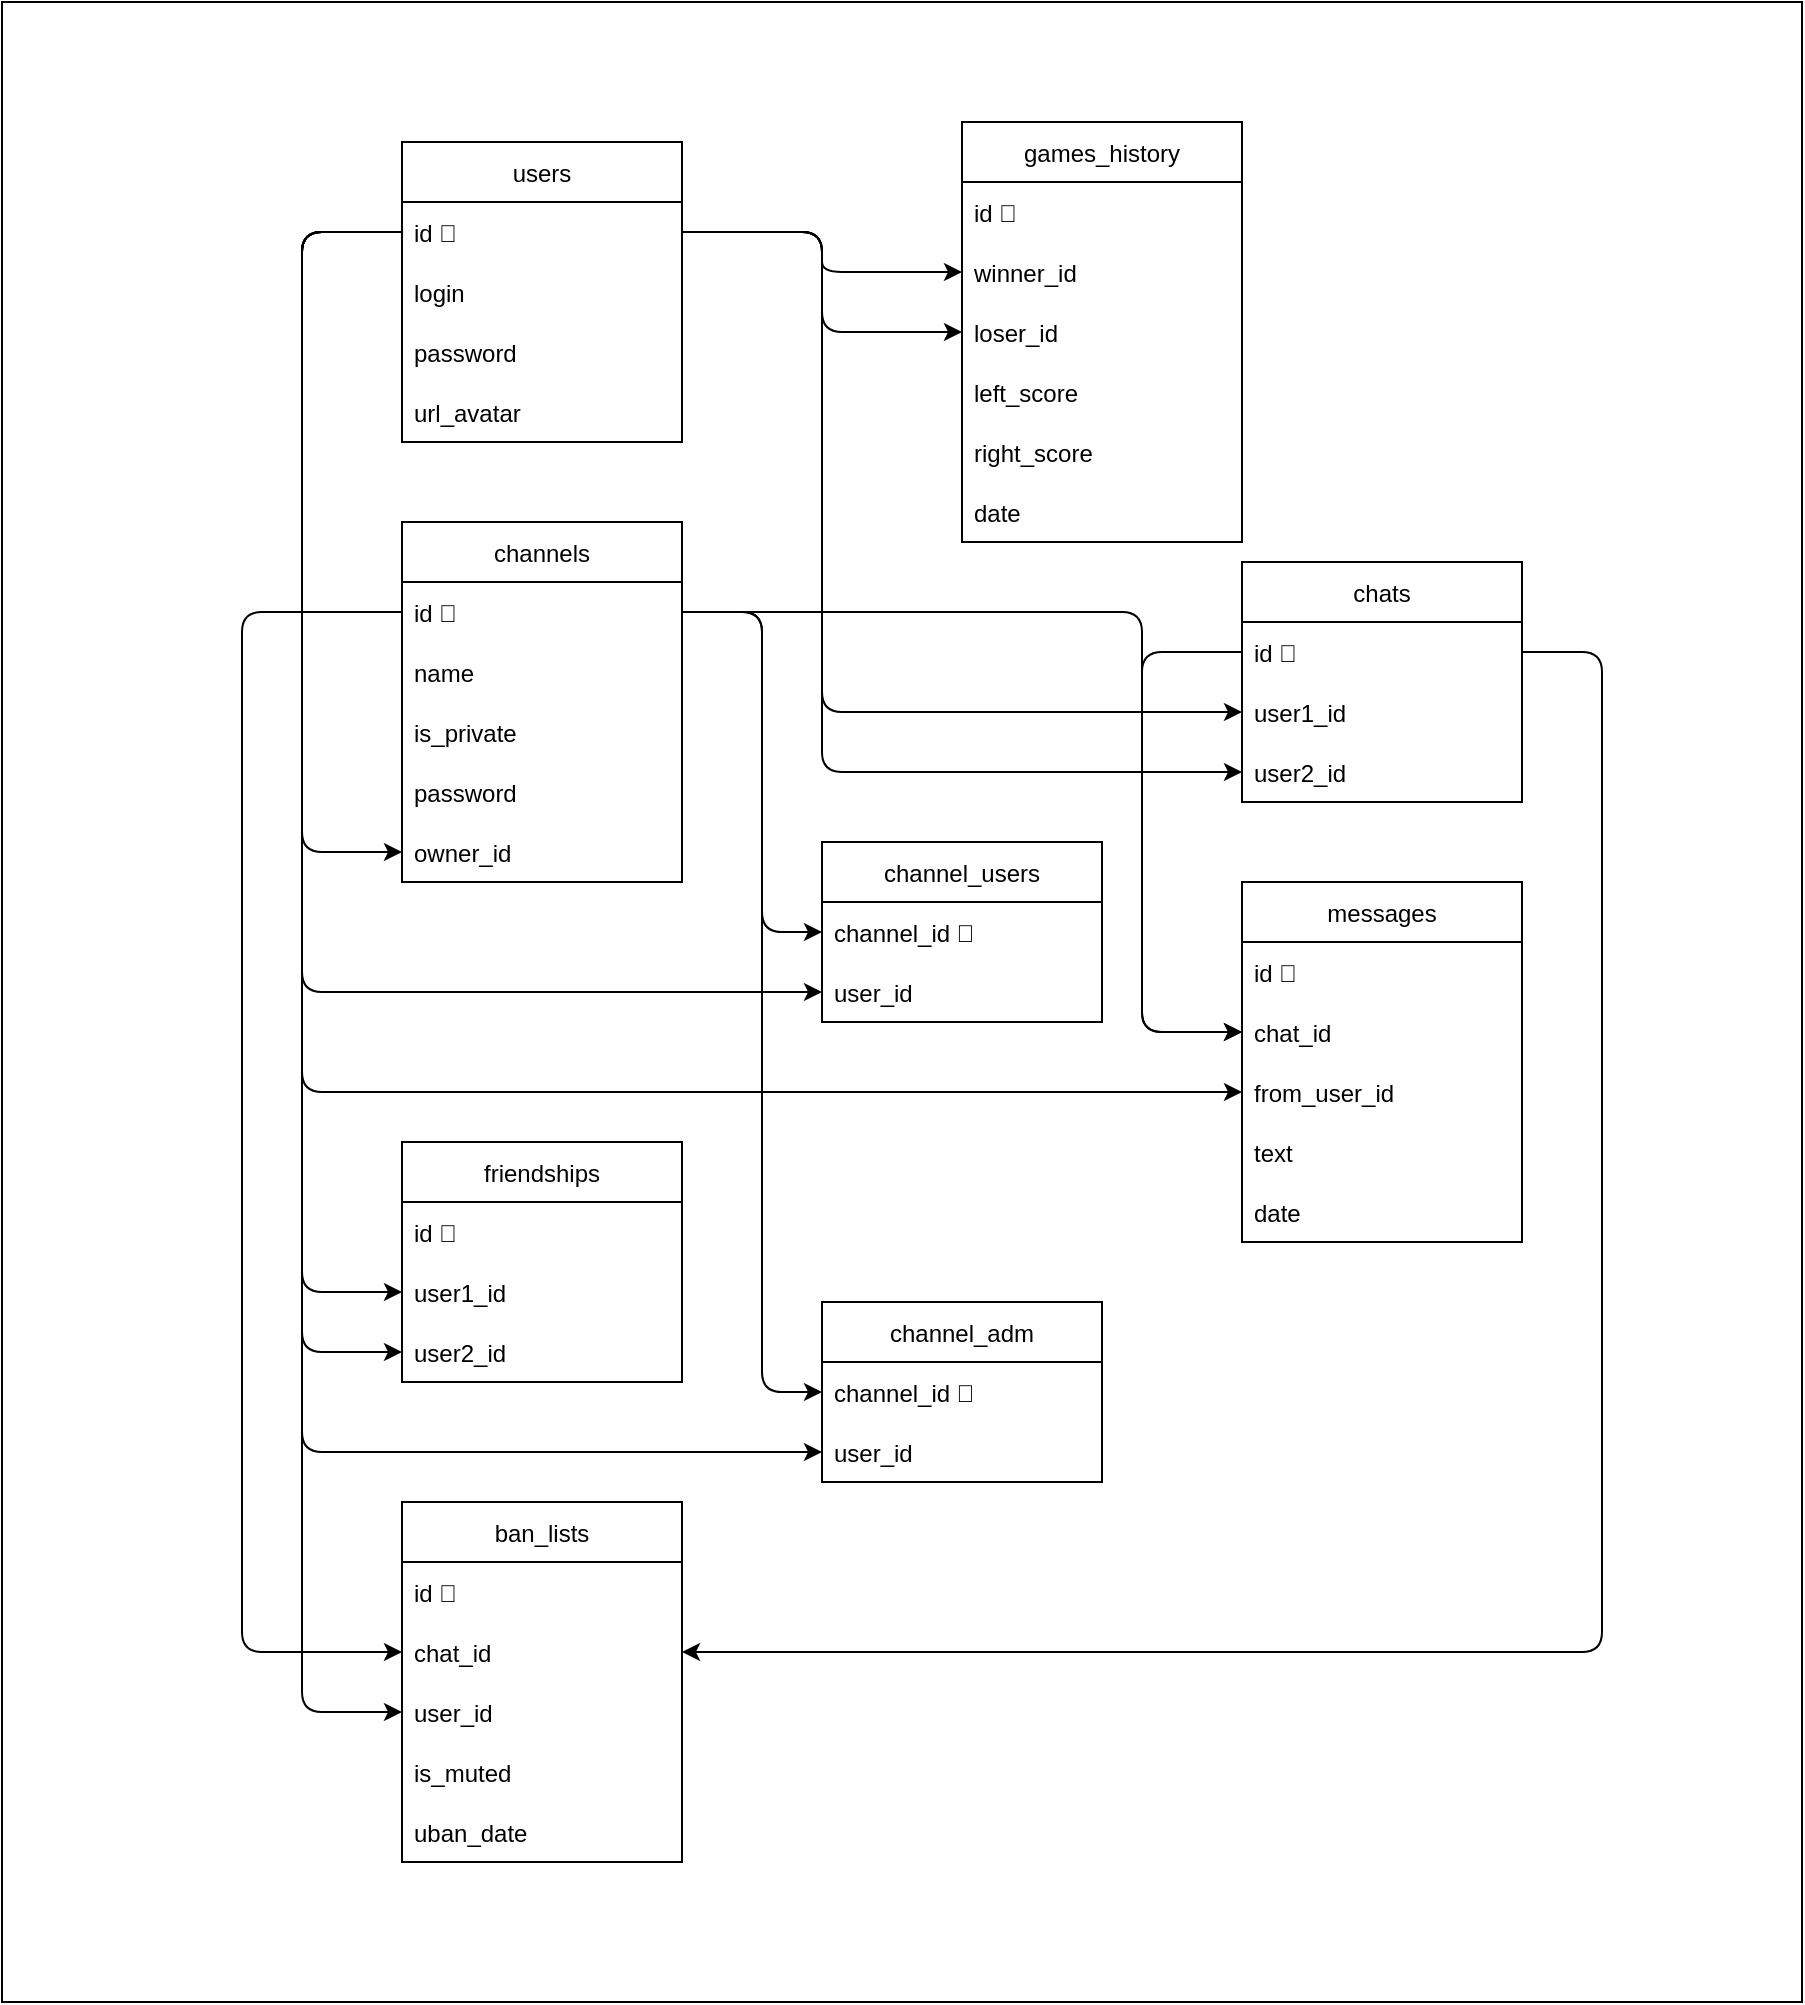 <mxfile version="15.6.2" type="device"><diagram id="-Gl8WdVDlDK7iqpGkpo0" name="Page-1"><mxGraphModel dx="2521" dy="1136" grid="1" gridSize="10" guides="1" tooltips="1" connect="1" arrows="1" fold="1" page="1" pageScale="1" pageWidth="827" pageHeight="1169" math="0" shadow="0"><root><mxCell id="0"/><mxCell id="1" parent="0"/><mxCell id="L-7FkWpCJuKyx8RhaixG-74" value="" style="rounded=0;whiteSpace=wrap;html=1;" parent="1" vertex="1"><mxGeometry x="-10" y="360" width="900" height="1000" as="geometry"/></mxCell><mxCell id="L-7FkWpCJuKyx8RhaixG-1" value="users" style="swimlane;fontStyle=0;childLayout=stackLayout;horizontal=1;startSize=30;horizontalStack=0;resizeParent=1;resizeParentMax=0;resizeLast=0;collapsible=1;marginBottom=0;" parent="1" vertex="1"><mxGeometry x="190" y="430" width="140" height="150" as="geometry"/></mxCell><mxCell id="L-7FkWpCJuKyx8RhaixG-2" value="id 🔑" style="text;strokeColor=none;fillColor=none;align=left;verticalAlign=middle;spacingLeft=4;spacingRight=4;overflow=hidden;points=[[0,0.5],[1,0.5]];portConstraint=eastwest;rotatable=0;" parent="L-7FkWpCJuKyx8RhaixG-1" vertex="1"><mxGeometry y="30" width="140" height="30" as="geometry"/></mxCell><mxCell id="L-7FkWpCJuKyx8RhaixG-3" value="login" style="text;strokeColor=none;fillColor=none;align=left;verticalAlign=middle;spacingLeft=4;spacingRight=4;overflow=hidden;points=[[0,0.5],[1,0.5]];portConstraint=eastwest;rotatable=0;" parent="L-7FkWpCJuKyx8RhaixG-1" vertex="1"><mxGeometry y="60" width="140" height="30" as="geometry"/></mxCell><mxCell id="L-7FkWpCJuKyx8RhaixG-22" value="password" style="text;strokeColor=none;fillColor=none;align=left;verticalAlign=middle;spacingLeft=4;spacingRight=4;overflow=hidden;points=[[0,0.5],[1,0.5]];portConstraint=eastwest;rotatable=0;" parent="L-7FkWpCJuKyx8RhaixG-1" vertex="1"><mxGeometry y="90" width="140" height="30" as="geometry"/></mxCell><mxCell id="L-7FkWpCJuKyx8RhaixG-4" value="url_avatar" style="text;strokeColor=none;fillColor=none;align=left;verticalAlign=middle;spacingLeft=4;spacingRight=4;overflow=hidden;points=[[0,0.5],[1,0.5]];portConstraint=eastwest;rotatable=0;" parent="L-7FkWpCJuKyx8RhaixG-1" vertex="1"><mxGeometry y="120" width="140" height="30" as="geometry"/></mxCell><mxCell id="L-7FkWpCJuKyx8RhaixG-5" value="games_history" style="swimlane;fontStyle=0;childLayout=stackLayout;horizontal=1;startSize=30;horizontalStack=0;resizeParent=1;resizeParentMax=0;resizeLast=0;collapsible=1;marginBottom=0;" parent="1" vertex="1"><mxGeometry x="470" y="420" width="140" height="210" as="geometry"/></mxCell><mxCell id="L-7FkWpCJuKyx8RhaixG-6" value="id 🔑" style="text;strokeColor=none;fillColor=none;align=left;verticalAlign=middle;spacingLeft=4;spacingRight=4;overflow=hidden;points=[[0,0.5],[1,0.5]];portConstraint=eastwest;rotatable=0;" parent="L-7FkWpCJuKyx8RhaixG-5" vertex="1"><mxGeometry y="30" width="140" height="30" as="geometry"/></mxCell><mxCell id="L-7FkWpCJuKyx8RhaixG-7" value="winner_id" style="text;strokeColor=none;fillColor=none;align=left;verticalAlign=middle;spacingLeft=4;spacingRight=4;overflow=hidden;points=[[0,0.5],[1,0.5]];portConstraint=eastwest;rotatable=0;" parent="L-7FkWpCJuKyx8RhaixG-5" vertex="1"><mxGeometry y="60" width="140" height="30" as="geometry"/></mxCell><mxCell id="L-7FkWpCJuKyx8RhaixG-8" value="loser_id" style="text;strokeColor=none;fillColor=none;align=left;verticalAlign=middle;spacingLeft=4;spacingRight=4;overflow=hidden;points=[[0,0.5],[1,0.5]];portConstraint=eastwest;rotatable=0;" parent="L-7FkWpCJuKyx8RhaixG-5" vertex="1"><mxGeometry y="90" width="140" height="30" as="geometry"/></mxCell><mxCell id="2t47o7vUK4boFQ_LoqOg-1" value="left_score" style="text;strokeColor=none;fillColor=none;align=left;verticalAlign=middle;spacingLeft=4;spacingRight=4;overflow=hidden;points=[[0,0.5],[1,0.5]];portConstraint=eastwest;rotatable=0;" vertex="1" parent="L-7FkWpCJuKyx8RhaixG-5"><mxGeometry y="120" width="140" height="30" as="geometry"/></mxCell><mxCell id="2t47o7vUK4boFQ_LoqOg-2" value="right_score" style="text;strokeColor=none;fillColor=none;align=left;verticalAlign=middle;spacingLeft=4;spacingRight=4;overflow=hidden;points=[[0,0.5],[1,0.5]];portConstraint=eastwest;rotatable=0;" vertex="1" parent="L-7FkWpCJuKyx8RhaixG-5"><mxGeometry y="150" width="140" height="30" as="geometry"/></mxCell><mxCell id="L-7FkWpCJuKyx8RhaixG-10" value="date" style="text;strokeColor=none;fillColor=none;align=left;verticalAlign=middle;spacingLeft=4;spacingRight=4;overflow=hidden;points=[[0,0.5],[1,0.5]];portConstraint=eastwest;rotatable=0;" parent="L-7FkWpCJuKyx8RhaixG-5" vertex="1"><mxGeometry y="180" width="140" height="30" as="geometry"/></mxCell><mxCell id="L-7FkWpCJuKyx8RhaixG-14" value="" style="endArrow=classic;html=1;rounded=1;exitX=1;exitY=0.5;exitDx=0;exitDy=0;entryX=0;entryY=0.5;entryDx=0;entryDy=0;" parent="1" source="L-7FkWpCJuKyx8RhaixG-2" target="L-7FkWpCJuKyx8RhaixG-7" edge="1"><mxGeometry width="50" height="50" relative="1" as="geometry"><mxPoint x="410" y="560" as="sourcePoint"/><mxPoint x="460" y="510" as="targetPoint"/><Array as="points"><mxPoint x="400" y="475"/><mxPoint x="400" y="495"/></Array></mxGeometry></mxCell><mxCell id="L-7FkWpCJuKyx8RhaixG-15" value="" style="endArrow=classic;html=1;rounded=1;exitX=1;exitY=0.5;exitDx=0;exitDy=0;entryX=0;entryY=0.5;entryDx=0;entryDy=0;" parent="1" source="L-7FkWpCJuKyx8RhaixG-2" target="L-7FkWpCJuKyx8RhaixG-8" edge="1"><mxGeometry width="50" height="50" relative="1" as="geometry"><mxPoint x="340" y="485" as="sourcePoint"/><mxPoint x="480" y="515" as="targetPoint"/><Array as="points"><mxPoint x="400" y="475"/><mxPoint x="400" y="525"/></Array></mxGeometry></mxCell><mxCell id="L-7FkWpCJuKyx8RhaixG-17" value="channels" style="swimlane;fontStyle=0;childLayout=stackLayout;horizontal=1;startSize=30;horizontalStack=0;resizeParent=1;resizeParentMax=0;resizeLast=0;collapsible=1;marginBottom=0;" parent="1" vertex="1"><mxGeometry x="190" y="620" width="140" height="180" as="geometry"/></mxCell><mxCell id="L-7FkWpCJuKyx8RhaixG-18" value="id 🔑" style="text;strokeColor=none;fillColor=none;align=left;verticalAlign=middle;spacingLeft=4;spacingRight=4;overflow=hidden;points=[[0,0.5],[1,0.5]];portConstraint=eastwest;rotatable=0;" parent="L-7FkWpCJuKyx8RhaixG-17" vertex="1"><mxGeometry y="30" width="140" height="30" as="geometry"/></mxCell><mxCell id="L-7FkWpCJuKyx8RhaixG-19" value="name" style="text;strokeColor=none;fillColor=none;align=left;verticalAlign=middle;spacingLeft=4;spacingRight=4;overflow=hidden;points=[[0,0.5],[1,0.5]];portConstraint=eastwest;rotatable=0;" parent="L-7FkWpCJuKyx8RhaixG-17" vertex="1"><mxGeometry y="60" width="140" height="30" as="geometry"/></mxCell><mxCell id="L-7FkWpCJuKyx8RhaixG-20" value="is_private" style="text;strokeColor=none;fillColor=none;align=left;verticalAlign=middle;spacingLeft=4;spacingRight=4;overflow=hidden;points=[[0,0.5],[1,0.5]];portConstraint=eastwest;rotatable=0;" parent="L-7FkWpCJuKyx8RhaixG-17" vertex="1"><mxGeometry y="90" width="140" height="30" as="geometry"/></mxCell><mxCell id="L-7FkWpCJuKyx8RhaixG-23" value="password" style="text;strokeColor=none;fillColor=none;align=left;verticalAlign=middle;spacingLeft=4;spacingRight=4;overflow=hidden;points=[[0,0.5],[1,0.5]];portConstraint=eastwest;rotatable=0;" parent="L-7FkWpCJuKyx8RhaixG-17" vertex="1"><mxGeometry y="120" width="140" height="30" as="geometry"/></mxCell><mxCell id="L-7FkWpCJuKyx8RhaixG-28" value="owner_id" style="text;strokeColor=none;fillColor=none;align=left;verticalAlign=middle;spacingLeft=4;spacingRight=4;overflow=hidden;points=[[0,0.5],[1,0.5]];portConstraint=eastwest;rotatable=0;" parent="L-7FkWpCJuKyx8RhaixG-17" vertex="1"><mxGeometry y="150" width="140" height="30" as="geometry"/></mxCell><mxCell id="L-7FkWpCJuKyx8RhaixG-24" value="channel_users" style="swimlane;fontStyle=0;childLayout=stackLayout;horizontal=1;startSize=30;horizontalStack=0;resizeParent=1;resizeParentMax=0;resizeLast=0;collapsible=1;marginBottom=0;" parent="1" vertex="1"><mxGeometry x="400" y="780" width="140" height="90" as="geometry"/></mxCell><mxCell id="L-7FkWpCJuKyx8RhaixG-25" value="channel_id 🔑" style="text;strokeColor=none;fillColor=none;align=left;verticalAlign=middle;spacingLeft=4;spacingRight=4;overflow=hidden;points=[[0,0.5],[1,0.5]];portConstraint=eastwest;rotatable=0;" parent="L-7FkWpCJuKyx8RhaixG-24" vertex="1"><mxGeometry y="30" width="140" height="30" as="geometry"/></mxCell><mxCell id="L-7FkWpCJuKyx8RhaixG-26" value="user_id" style="text;strokeColor=none;fillColor=none;align=left;verticalAlign=middle;spacingLeft=4;spacingRight=4;overflow=hidden;points=[[0,0.5],[1,0.5]];portConstraint=eastwest;rotatable=0;" parent="L-7FkWpCJuKyx8RhaixG-24" vertex="1"><mxGeometry y="60" width="140" height="30" as="geometry"/></mxCell><mxCell id="L-7FkWpCJuKyx8RhaixG-29" value="" style="endArrow=classic;html=1;rounded=1;exitX=0;exitY=0.5;exitDx=0;exitDy=0;entryX=0;entryY=0.5;entryDx=0;entryDy=0;" parent="1" source="L-7FkWpCJuKyx8RhaixG-2" target="L-7FkWpCJuKyx8RhaixG-28" edge="1"><mxGeometry width="50" height="50" relative="1" as="geometry"><mxPoint x="340" y="485" as="sourcePoint"/><mxPoint x="480" y="575" as="targetPoint"/><Array as="points"><mxPoint x="140" y="475"/><mxPoint x="140" y="785"/></Array></mxGeometry></mxCell><mxCell id="L-7FkWpCJuKyx8RhaixG-30" value="" style="endArrow=classic;html=1;rounded=1;exitX=1;exitY=0.5;exitDx=0;exitDy=0;entryX=0;entryY=0.5;entryDx=0;entryDy=0;" parent="1" source="L-7FkWpCJuKyx8RhaixG-18" target="L-7FkWpCJuKyx8RhaixG-25" edge="1"><mxGeometry width="50" height="50" relative="1" as="geometry"><mxPoint x="200" y="485" as="sourcePoint"/><mxPoint x="200" y="875" as="targetPoint"/><Array as="points"><mxPoint x="370" y="665"/><mxPoint x="370" y="825"/></Array></mxGeometry></mxCell><mxCell id="L-7FkWpCJuKyx8RhaixG-34" value="" style="endArrow=classic;html=1;rounded=1;exitX=0;exitY=0.5;exitDx=0;exitDy=0;entryX=0;entryY=0.5;entryDx=0;entryDy=0;" parent="1" source="L-7FkWpCJuKyx8RhaixG-2" target="L-7FkWpCJuKyx8RhaixG-26" edge="1"><mxGeometry width="50" height="50" relative="1" as="geometry"><mxPoint x="200" y="485" as="sourcePoint"/><mxPoint x="200" y="875" as="targetPoint"/><Array as="points"><mxPoint x="140" y="475"/><mxPoint x="140" y="855"/></Array></mxGeometry></mxCell><mxCell id="L-7FkWpCJuKyx8RhaixG-35" value="messages" style="swimlane;fontStyle=0;childLayout=stackLayout;horizontal=1;startSize=30;horizontalStack=0;resizeParent=1;resizeParentMax=0;resizeLast=0;collapsible=1;marginBottom=0;" parent="1" vertex="1"><mxGeometry x="610" y="800" width="140" height="180" as="geometry"/></mxCell><mxCell id="L-7FkWpCJuKyx8RhaixG-36" value="id 🔑" style="text;strokeColor=none;fillColor=none;align=left;verticalAlign=middle;spacingLeft=4;spacingRight=4;overflow=hidden;points=[[0,0.5],[1,0.5]];portConstraint=eastwest;rotatable=0;" parent="L-7FkWpCJuKyx8RhaixG-35" vertex="1"><mxGeometry y="30" width="140" height="30" as="geometry"/></mxCell><mxCell id="L-7FkWpCJuKyx8RhaixG-37" value="chat_id" style="text;strokeColor=none;fillColor=none;align=left;verticalAlign=middle;spacingLeft=4;spacingRight=4;overflow=hidden;points=[[0,0.5],[1,0.5]];portConstraint=eastwest;rotatable=0;" parent="L-7FkWpCJuKyx8RhaixG-35" vertex="1"><mxGeometry y="60" width="140" height="30" as="geometry"/></mxCell><mxCell id="L-7FkWpCJuKyx8RhaixG-40" value="from_user_id" style="text;strokeColor=none;fillColor=none;align=left;verticalAlign=middle;spacingLeft=4;spacingRight=4;overflow=hidden;points=[[0,0.5],[1,0.5]];portConstraint=eastwest;rotatable=0;" parent="L-7FkWpCJuKyx8RhaixG-35" vertex="1"><mxGeometry y="90" width="140" height="30" as="geometry"/></mxCell><mxCell id="L-7FkWpCJuKyx8RhaixG-38" value="text" style="text;strokeColor=none;fillColor=none;align=left;verticalAlign=middle;spacingLeft=4;spacingRight=4;overflow=hidden;points=[[0,0.5],[1,0.5]];portConstraint=eastwest;rotatable=0;" parent="L-7FkWpCJuKyx8RhaixG-35" vertex="1"><mxGeometry y="120" width="140" height="30" as="geometry"/></mxCell><mxCell id="L-7FkWpCJuKyx8RhaixG-39" value="date" style="text;strokeColor=none;fillColor=none;align=left;verticalAlign=middle;spacingLeft=4;spacingRight=4;overflow=hidden;points=[[0,0.5],[1,0.5]];portConstraint=eastwest;rotatable=0;" parent="L-7FkWpCJuKyx8RhaixG-35" vertex="1"><mxGeometry y="150" width="140" height="30" as="geometry"/></mxCell><mxCell id="L-7FkWpCJuKyx8RhaixG-42" value="" style="endArrow=classic;html=1;rounded=1;exitX=0;exitY=0.5;exitDx=0;exitDy=0;entryX=0;entryY=0.5;entryDx=0;entryDy=0;" parent="1" source="L-7FkWpCJuKyx8RhaixG-2" target="L-7FkWpCJuKyx8RhaixG-40" edge="1"><mxGeometry width="50" height="50" relative="1" as="geometry"><mxPoint x="200" y="485" as="sourcePoint"/><mxPoint x="410" y="865" as="targetPoint"/><Array as="points"><mxPoint x="140" y="475"/><mxPoint x="140" y="905"/></Array></mxGeometry></mxCell><mxCell id="L-7FkWpCJuKyx8RhaixG-43" value="chats" style="swimlane;fontStyle=0;childLayout=stackLayout;horizontal=1;startSize=30;horizontalStack=0;resizeParent=1;resizeParentMax=0;resizeLast=0;collapsible=1;marginBottom=0;" parent="1" vertex="1"><mxGeometry x="610" y="640" width="140" height="120" as="geometry"/></mxCell><mxCell id="L-7FkWpCJuKyx8RhaixG-44" value="id 🔑" style="text;strokeColor=none;fillColor=none;align=left;verticalAlign=middle;spacingLeft=4;spacingRight=4;overflow=hidden;points=[[0,0.5],[1,0.5]];portConstraint=eastwest;rotatable=0;" parent="L-7FkWpCJuKyx8RhaixG-43" vertex="1"><mxGeometry y="30" width="140" height="30" as="geometry"/></mxCell><mxCell id="L-7FkWpCJuKyx8RhaixG-45" value="user1_id" style="text;strokeColor=none;fillColor=none;align=left;verticalAlign=middle;spacingLeft=4;spacingRight=4;overflow=hidden;points=[[0,0.5],[1,0.5]];portConstraint=eastwest;rotatable=0;" parent="L-7FkWpCJuKyx8RhaixG-43" vertex="1"><mxGeometry y="60" width="140" height="30" as="geometry"/></mxCell><mxCell id="L-7FkWpCJuKyx8RhaixG-46" value="user2_id" style="text;strokeColor=none;fillColor=none;align=left;verticalAlign=middle;spacingLeft=4;spacingRight=4;overflow=hidden;points=[[0,0.5],[1,0.5]];portConstraint=eastwest;rotatable=0;" parent="L-7FkWpCJuKyx8RhaixG-43" vertex="1"><mxGeometry y="90" width="140" height="30" as="geometry"/></mxCell><mxCell id="L-7FkWpCJuKyx8RhaixG-47" value="friendships" style="swimlane;fontStyle=0;childLayout=stackLayout;horizontal=1;startSize=30;horizontalStack=0;resizeParent=1;resizeParentMax=0;resizeLast=0;collapsible=1;marginBottom=0;" parent="1" vertex="1"><mxGeometry x="190" y="930" width="140" height="120" as="geometry"/></mxCell><mxCell id="L-7FkWpCJuKyx8RhaixG-49" value="id 🔑" style="text;strokeColor=none;fillColor=none;align=left;verticalAlign=middle;spacingLeft=4;spacingRight=4;overflow=hidden;points=[[0,0.5],[1,0.5]];portConstraint=eastwest;rotatable=0;" parent="L-7FkWpCJuKyx8RhaixG-47" vertex="1"><mxGeometry y="30" width="140" height="30" as="geometry"/></mxCell><mxCell id="L-7FkWpCJuKyx8RhaixG-50" value="user1_id" style="text;strokeColor=none;fillColor=none;align=left;verticalAlign=middle;spacingLeft=4;spacingRight=4;overflow=hidden;points=[[0,0.5],[1,0.5]];portConstraint=eastwest;rotatable=0;" parent="L-7FkWpCJuKyx8RhaixG-47" vertex="1"><mxGeometry y="60" width="140" height="30" as="geometry"/></mxCell><mxCell id="L-7FkWpCJuKyx8RhaixG-51" value="user2_id" style="text;strokeColor=none;fillColor=none;align=left;verticalAlign=middle;spacingLeft=4;spacingRight=4;overflow=hidden;points=[[0,0.5],[1,0.5]];portConstraint=eastwest;rotatable=0;" parent="L-7FkWpCJuKyx8RhaixG-47" vertex="1"><mxGeometry y="90" width="140" height="30" as="geometry"/></mxCell><mxCell id="L-7FkWpCJuKyx8RhaixG-52" value="" style="endArrow=classic;html=1;rounded=1;exitX=0;exitY=0.5;exitDx=0;exitDy=0;entryX=0;entryY=0.5;entryDx=0;entryDy=0;" parent="1" source="L-7FkWpCJuKyx8RhaixG-2" target="L-7FkWpCJuKyx8RhaixG-50" edge="1"><mxGeometry width="50" height="50" relative="1" as="geometry"><mxPoint x="200" y="485" as="sourcePoint"/><mxPoint x="620" y="915" as="targetPoint"/><Array as="points"><mxPoint x="140" y="475"/><mxPoint x="140" y="1005"/></Array></mxGeometry></mxCell><mxCell id="L-7FkWpCJuKyx8RhaixG-53" value="" style="endArrow=classic;html=1;rounded=1;exitX=0;exitY=0.5;exitDx=0;exitDy=0;entryX=0;entryY=0.5;entryDx=0;entryDy=0;" parent="1" source="L-7FkWpCJuKyx8RhaixG-2" target="L-7FkWpCJuKyx8RhaixG-51" edge="1"><mxGeometry width="50" height="50" relative="1" as="geometry"><mxPoint x="200" y="485" as="sourcePoint"/><mxPoint x="200" y="1015" as="targetPoint"/><Array as="points"><mxPoint x="140" y="475"/><mxPoint x="140" y="1035"/></Array></mxGeometry></mxCell><mxCell id="L-7FkWpCJuKyx8RhaixG-54" value="channel_adm" style="swimlane;fontStyle=0;childLayout=stackLayout;horizontal=1;startSize=30;horizontalStack=0;resizeParent=1;resizeParentMax=0;resizeLast=0;collapsible=1;marginBottom=0;" parent="1" vertex="1"><mxGeometry x="400" y="1010" width="140" height="90" as="geometry"/></mxCell><mxCell id="L-7FkWpCJuKyx8RhaixG-55" value="channel_id 🔑" style="text;strokeColor=none;fillColor=none;align=left;verticalAlign=middle;spacingLeft=4;spacingRight=4;overflow=hidden;points=[[0,0.5],[1,0.5]];portConstraint=eastwest;rotatable=0;" parent="L-7FkWpCJuKyx8RhaixG-54" vertex="1"><mxGeometry y="30" width="140" height="30" as="geometry"/></mxCell><mxCell id="L-7FkWpCJuKyx8RhaixG-56" value="user_id" style="text;strokeColor=none;fillColor=none;align=left;verticalAlign=middle;spacingLeft=4;spacingRight=4;overflow=hidden;points=[[0,0.5],[1,0.5]];portConstraint=eastwest;rotatable=0;" parent="L-7FkWpCJuKyx8RhaixG-54" vertex="1"><mxGeometry y="60" width="140" height="30" as="geometry"/></mxCell><mxCell id="L-7FkWpCJuKyx8RhaixG-58" value="" style="endArrow=classic;html=1;rounded=1;exitX=0;exitY=0.5;exitDx=0;exitDy=0;entryX=0;entryY=0.5;entryDx=0;entryDy=0;" parent="1" source="L-7FkWpCJuKyx8RhaixG-2" target="L-7FkWpCJuKyx8RhaixG-56" edge="1"><mxGeometry width="50" height="50" relative="1" as="geometry"><mxPoint x="200" y="485" as="sourcePoint"/><mxPoint x="200" y="1045" as="targetPoint"/><Array as="points"><mxPoint x="140" y="475"/><mxPoint x="140" y="1085"/></Array></mxGeometry></mxCell><mxCell id="L-7FkWpCJuKyx8RhaixG-59" value="" style="endArrow=classic;html=1;rounded=1;exitX=1;exitY=0.5;exitDx=0;exitDy=0;entryX=0;entryY=0.5;entryDx=0;entryDy=0;" parent="1" source="L-7FkWpCJuKyx8RhaixG-18" target="L-7FkWpCJuKyx8RhaixG-55" edge="1"><mxGeometry width="50" height="50" relative="1" as="geometry"><mxPoint x="340" y="675" as="sourcePoint"/><mxPoint x="410" y="835" as="targetPoint"/><Array as="points"><mxPoint x="370" y="665"/><mxPoint x="370" y="1055"/></Array></mxGeometry></mxCell><mxCell id="L-7FkWpCJuKyx8RhaixG-61" value="" style="endArrow=classic;html=1;rounded=1;exitX=1;exitY=0.5;exitDx=0;exitDy=0;entryX=0;entryY=0.5;entryDx=0;entryDy=0;" parent="1" source="L-7FkWpCJuKyx8RhaixG-18" target="L-7FkWpCJuKyx8RhaixG-37" edge="1"><mxGeometry width="50" height="50" relative="1" as="geometry"><mxPoint x="340" y="675" as="sourcePoint"/><mxPoint x="410" y="1065" as="targetPoint"/><Array as="points"><mxPoint x="370" y="665"/><mxPoint x="560" y="665"/><mxPoint x="560" y="875"/></Array></mxGeometry></mxCell><mxCell id="L-7FkWpCJuKyx8RhaixG-62" value="" style="endArrow=classic;html=1;rounded=1;exitX=0;exitY=0.5;exitDx=0;exitDy=0;entryX=0;entryY=0.5;entryDx=0;entryDy=0;" parent="1" source="L-7FkWpCJuKyx8RhaixG-44" target="L-7FkWpCJuKyx8RhaixG-37" edge="1"><mxGeometry width="50" height="50" relative="1" as="geometry"><mxPoint x="340" y="675" as="sourcePoint"/><mxPoint x="620" y="885" as="targetPoint"/><Array as="points"><mxPoint x="560" y="685"/><mxPoint x="560" y="875"/></Array></mxGeometry></mxCell><mxCell id="L-7FkWpCJuKyx8RhaixG-63" value="" style="endArrow=classic;html=1;rounded=1;exitX=1;exitY=0.5;exitDx=0;exitDy=0;entryX=0;entryY=0.5;entryDx=0;entryDy=0;" parent="1" source="L-7FkWpCJuKyx8RhaixG-2" target="L-7FkWpCJuKyx8RhaixG-45" edge="1"><mxGeometry width="50" height="50" relative="1" as="geometry"><mxPoint x="340" y="485" as="sourcePoint"/><mxPoint x="480" y="575" as="targetPoint"/><Array as="points"><mxPoint x="400" y="475"/><mxPoint x="400" y="715"/></Array></mxGeometry></mxCell><mxCell id="L-7FkWpCJuKyx8RhaixG-64" value="" style="endArrow=classic;html=1;rounded=1;exitX=1;exitY=0.5;exitDx=0;exitDy=0;entryX=0;entryY=0.5;entryDx=0;entryDy=0;" parent="1" source="L-7FkWpCJuKyx8RhaixG-2" target="L-7FkWpCJuKyx8RhaixG-46" edge="1"><mxGeometry width="50" height="50" relative="1" as="geometry"><mxPoint x="340" y="485" as="sourcePoint"/><mxPoint x="620" y="725" as="targetPoint"/><Array as="points"><mxPoint x="400" y="475"/><mxPoint x="400" y="745"/></Array></mxGeometry></mxCell><mxCell id="L-7FkWpCJuKyx8RhaixG-65" value="ban_lists" style="swimlane;fontStyle=0;childLayout=stackLayout;horizontal=1;startSize=30;horizontalStack=0;resizeParent=1;resizeParentMax=0;resizeLast=0;collapsible=1;marginBottom=0;" parent="1" vertex="1"><mxGeometry x="190" y="1110" width="140" height="180" as="geometry"/></mxCell><mxCell id="L-7FkWpCJuKyx8RhaixG-66" value="id 🔑" style="text;strokeColor=none;fillColor=none;align=left;verticalAlign=middle;spacingLeft=4;spacingRight=4;overflow=hidden;points=[[0,0.5],[1,0.5]];portConstraint=eastwest;rotatable=0;" parent="L-7FkWpCJuKyx8RhaixG-65" vertex="1"><mxGeometry y="30" width="140" height="30" as="geometry"/></mxCell><mxCell id="L-7FkWpCJuKyx8RhaixG-67" value="chat_id" style="text;strokeColor=none;fillColor=none;align=left;verticalAlign=middle;spacingLeft=4;spacingRight=4;overflow=hidden;points=[[0,0.5],[1,0.5]];portConstraint=eastwest;rotatable=0;" parent="L-7FkWpCJuKyx8RhaixG-65" vertex="1"><mxGeometry y="60" width="140" height="30" as="geometry"/></mxCell><mxCell id="L-7FkWpCJuKyx8RhaixG-68" value="user_id" style="text;strokeColor=none;fillColor=none;align=left;verticalAlign=middle;spacingLeft=4;spacingRight=4;overflow=hidden;points=[[0,0.5],[1,0.5]];portConstraint=eastwest;rotatable=0;" parent="L-7FkWpCJuKyx8RhaixG-65" vertex="1"><mxGeometry y="90" width="140" height="30" as="geometry"/></mxCell><mxCell id="L-7FkWpCJuKyx8RhaixG-69" value="is_muted" style="text;strokeColor=none;fillColor=none;align=left;verticalAlign=middle;spacingLeft=4;spacingRight=4;overflow=hidden;points=[[0,0.5],[1,0.5]];portConstraint=eastwest;rotatable=0;" parent="L-7FkWpCJuKyx8RhaixG-65" vertex="1"><mxGeometry y="120" width="140" height="30" as="geometry"/></mxCell><mxCell id="L-7FkWpCJuKyx8RhaixG-70" value="uban_date" style="text;strokeColor=none;fillColor=none;align=left;verticalAlign=middle;spacingLeft=4;spacingRight=4;overflow=hidden;points=[[0,0.5],[1,0.5]];portConstraint=eastwest;rotatable=0;" parent="L-7FkWpCJuKyx8RhaixG-65" vertex="1"><mxGeometry y="150" width="140" height="30" as="geometry"/></mxCell><mxCell id="L-7FkWpCJuKyx8RhaixG-71" value="" style="endArrow=classic;html=1;rounded=1;exitX=0;exitY=0.5;exitDx=0;exitDy=0;entryX=0;entryY=0.5;entryDx=0;entryDy=0;" parent="1" source="L-7FkWpCJuKyx8RhaixG-18" target="L-7FkWpCJuKyx8RhaixG-67" edge="1"><mxGeometry width="50" height="50" relative="1" as="geometry"><mxPoint x="340" y="675" as="sourcePoint"/><mxPoint x="410" y="1065" as="targetPoint"/><Array as="points"><mxPoint x="110" y="665"/><mxPoint x="110" y="1185"/></Array></mxGeometry></mxCell><mxCell id="L-7FkWpCJuKyx8RhaixG-72" value="" style="endArrow=classic;html=1;rounded=1;exitX=1;exitY=0.5;exitDx=0;exitDy=0;entryX=1;entryY=0.5;entryDx=0;entryDy=0;" parent="1" source="L-7FkWpCJuKyx8RhaixG-44" target="L-7FkWpCJuKyx8RhaixG-67" edge="1"><mxGeometry width="50" height="50" relative="1" as="geometry"><mxPoint x="200" y="675" as="sourcePoint"/><mxPoint x="200" y="1195" as="targetPoint"/><Array as="points"><mxPoint x="790" y="685"/><mxPoint x="790" y="1185"/></Array></mxGeometry></mxCell><mxCell id="L-7FkWpCJuKyx8RhaixG-73" value="" style="endArrow=classic;html=1;rounded=1;exitX=0;exitY=0.5;exitDx=0;exitDy=0;entryX=0;entryY=0.5;entryDx=0;entryDy=0;" parent="1" source="L-7FkWpCJuKyx8RhaixG-2" target="L-7FkWpCJuKyx8RhaixG-68" edge="1"><mxGeometry width="50" height="50" relative="1" as="geometry"><mxPoint x="200" y="485" as="sourcePoint"/><mxPoint x="410" y="1095" as="targetPoint"/><Array as="points"><mxPoint x="140" y="475"/><mxPoint x="140" y="1215"/></Array></mxGeometry></mxCell></root></mxGraphModel></diagram></mxfile>